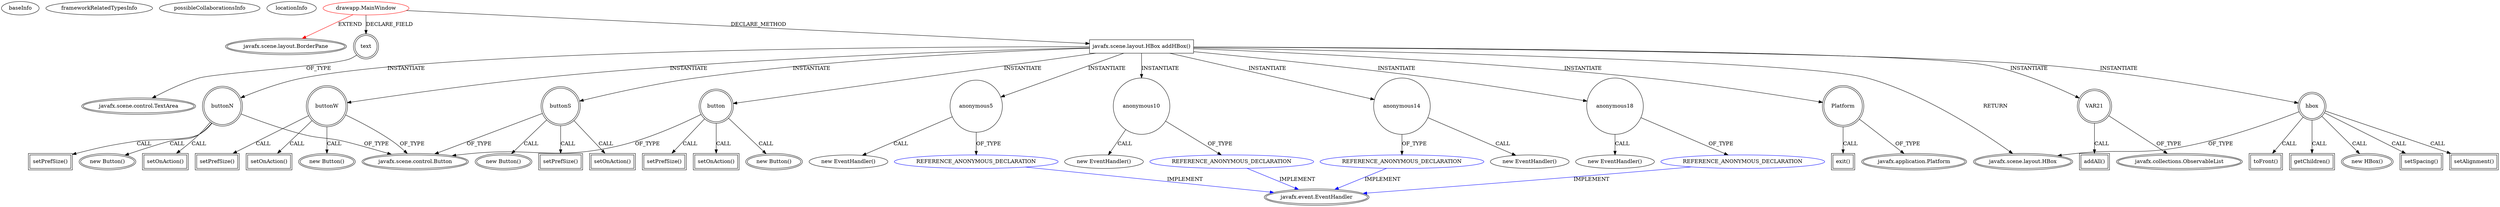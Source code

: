digraph {
baseInfo[graphId=3463,category="extension_graph",isAnonymous=false,possibleRelation=true]
frameworkRelatedTypesInfo[0="javafx.scene.layout.BorderPane"]
possibleCollaborationsInfo[0="3463~CLIENT_METHOD_DECLARATION-INSTANTIATION-~javafx.scene.layout.BorderPane ~javafx.event.EventHandler ~false~true"]
locationInfo[projectName="kingaM-DrawAppKingaM",filePath="/kingaM-DrawAppKingaM/DrawAppKingaM-master/DrawApp2/src/drawapp/MainWindow.java",contextSignature="MainWindow",graphId="3463"]
0[label="drawapp.MainWindow",vertexType="ROOT_CLIENT_CLASS_DECLARATION",isFrameworkType=false,color=red]
1[label="javafx.scene.layout.BorderPane",vertexType="FRAMEWORK_CLASS_TYPE",isFrameworkType=true,peripheries=2]
2[label="text",vertexType="FIELD_DECLARATION",isFrameworkType=true,peripheries=2,shape=circle]
3[label="javafx.scene.control.TextArea",vertexType="FRAMEWORK_CLASS_TYPE",isFrameworkType=true,peripheries=2]
4[label="javafx.scene.layout.HBox addHBox()",vertexType="CLIENT_METHOD_DECLARATION",isFrameworkType=false,shape=box]
5[label="javafx.scene.layout.HBox",vertexType="FRAMEWORK_CLASS_TYPE",isFrameworkType=true,peripheries=2]
7[label="hbox",vertexType="VARIABLE_EXPRESION",isFrameworkType=true,peripheries=2,shape=circle]
6[label="new HBox()",vertexType="CONSTRUCTOR_CALL",isFrameworkType=true,peripheries=2]
10[label="setSpacing()",vertexType="INSIDE_CALL",isFrameworkType=true,peripheries=2,shape=box]
12[label="setAlignment()",vertexType="INSIDE_CALL",isFrameworkType=true,peripheries=2,shape=box]
14[label="button",vertexType="VARIABLE_EXPRESION",isFrameworkType=true,peripheries=2,shape=circle]
15[label="javafx.scene.control.Button",vertexType="FRAMEWORK_CLASS_TYPE",isFrameworkType=true,peripheries=2]
13[label="new Button()",vertexType="CONSTRUCTOR_CALL",isFrameworkType=true,peripheries=2]
17[label="setPrefSize()",vertexType="INSIDE_CALL",isFrameworkType=true,peripheries=2,shape=box]
19[label="anonymous5",vertexType="VARIABLE_EXPRESION",isFrameworkType=false,shape=circle]
20[label="REFERENCE_ANONYMOUS_DECLARATION",vertexType="REFERENCE_ANONYMOUS_DECLARATION",isFrameworkType=false,color=blue]
21[label="javafx.event.EventHandler",vertexType="FRAMEWORK_INTERFACE_TYPE",isFrameworkType=true,peripheries=2]
18[label="new EventHandler()",vertexType="CONSTRUCTOR_CALL",isFrameworkType=false]
22[label="Platform",vertexType="VARIABLE_EXPRESION",isFrameworkType=true,peripheries=2,shape=circle]
24[label="javafx.application.Platform",vertexType="FRAMEWORK_CLASS_TYPE",isFrameworkType=true,peripheries=2]
23[label="exit()",vertexType="INSIDE_CALL",isFrameworkType=true,peripheries=2,shape=box]
26[label="setOnAction()",vertexType="INSIDE_CALL",isFrameworkType=true,peripheries=2,shape=box]
28[label="buttonN",vertexType="VARIABLE_EXPRESION",isFrameworkType=true,peripheries=2,shape=circle]
27[label="new Button()",vertexType="CONSTRUCTOR_CALL",isFrameworkType=true,peripheries=2]
31[label="setPrefSize()",vertexType="INSIDE_CALL",isFrameworkType=true,peripheries=2,shape=box]
33[label="anonymous10",vertexType="VARIABLE_EXPRESION",isFrameworkType=false,shape=circle]
34[label="REFERENCE_ANONYMOUS_DECLARATION",vertexType="REFERENCE_ANONYMOUS_DECLARATION",isFrameworkType=false,color=blue]
32[label="new EventHandler()",vertexType="CONSTRUCTOR_CALL",isFrameworkType=false]
37[label="setOnAction()",vertexType="INSIDE_CALL",isFrameworkType=true,peripheries=2,shape=box]
39[label="buttonW",vertexType="VARIABLE_EXPRESION",isFrameworkType=true,peripheries=2,shape=circle]
38[label="new Button()",vertexType="CONSTRUCTOR_CALL",isFrameworkType=true,peripheries=2]
42[label="setPrefSize()",vertexType="INSIDE_CALL",isFrameworkType=true,peripheries=2,shape=box]
44[label="anonymous14",vertexType="VARIABLE_EXPRESION",isFrameworkType=false,shape=circle]
45[label="REFERENCE_ANONYMOUS_DECLARATION",vertexType="REFERENCE_ANONYMOUS_DECLARATION",isFrameworkType=false,color=blue]
43[label="new EventHandler()",vertexType="CONSTRUCTOR_CALL",isFrameworkType=false]
48[label="setOnAction()",vertexType="INSIDE_CALL",isFrameworkType=true,peripheries=2,shape=box]
50[label="buttonS",vertexType="VARIABLE_EXPRESION",isFrameworkType=true,peripheries=2,shape=circle]
49[label="new Button()",vertexType="CONSTRUCTOR_CALL",isFrameworkType=true,peripheries=2]
53[label="setPrefSize()",vertexType="INSIDE_CALL",isFrameworkType=true,peripheries=2,shape=box]
55[label="anonymous18",vertexType="VARIABLE_EXPRESION",isFrameworkType=false,shape=circle]
56[label="REFERENCE_ANONYMOUS_DECLARATION",vertexType="REFERENCE_ANONYMOUS_DECLARATION",isFrameworkType=false,color=blue]
54[label="new EventHandler()",vertexType="CONSTRUCTOR_CALL",isFrameworkType=false]
59[label="setOnAction()",vertexType="INSIDE_CALL",isFrameworkType=true,peripheries=2,shape=box]
61[label="toFront()",vertexType="INSIDE_CALL",isFrameworkType=true,peripheries=2,shape=box]
62[label="VAR21",vertexType="VARIABLE_EXPRESION",isFrameworkType=true,peripheries=2,shape=circle]
64[label="javafx.collections.ObservableList",vertexType="FRAMEWORK_INTERFACE_TYPE",isFrameworkType=true,peripheries=2]
63[label="addAll()",vertexType="INSIDE_CALL",isFrameworkType=true,peripheries=2,shape=box]
66[label="getChildren()",vertexType="INSIDE_CALL",isFrameworkType=true,peripheries=2,shape=box]
0->1[label="EXTEND",color=red]
0->2[label="DECLARE_FIELD"]
2->3[label="OF_TYPE"]
0->4[label="DECLARE_METHOD"]
4->5[label="RETURN"]
4->7[label="INSTANTIATE"]
7->5[label="OF_TYPE"]
7->6[label="CALL"]
7->10[label="CALL"]
7->12[label="CALL"]
4->14[label="INSTANTIATE"]
14->15[label="OF_TYPE"]
14->13[label="CALL"]
14->17[label="CALL"]
4->19[label="INSTANTIATE"]
20->21[label="IMPLEMENT",color=blue]
19->20[label="OF_TYPE"]
19->18[label="CALL"]
4->22[label="INSTANTIATE"]
22->24[label="OF_TYPE"]
22->23[label="CALL"]
14->26[label="CALL"]
4->28[label="INSTANTIATE"]
28->15[label="OF_TYPE"]
28->27[label="CALL"]
28->31[label="CALL"]
4->33[label="INSTANTIATE"]
34->21[label="IMPLEMENT",color=blue]
33->34[label="OF_TYPE"]
33->32[label="CALL"]
28->37[label="CALL"]
4->39[label="INSTANTIATE"]
39->15[label="OF_TYPE"]
39->38[label="CALL"]
39->42[label="CALL"]
4->44[label="INSTANTIATE"]
45->21[label="IMPLEMENT",color=blue]
44->45[label="OF_TYPE"]
44->43[label="CALL"]
39->48[label="CALL"]
4->50[label="INSTANTIATE"]
50->15[label="OF_TYPE"]
50->49[label="CALL"]
50->53[label="CALL"]
4->55[label="INSTANTIATE"]
56->21[label="IMPLEMENT",color=blue]
55->56[label="OF_TYPE"]
55->54[label="CALL"]
50->59[label="CALL"]
7->61[label="CALL"]
4->62[label="INSTANTIATE"]
62->64[label="OF_TYPE"]
62->63[label="CALL"]
7->66[label="CALL"]
}
